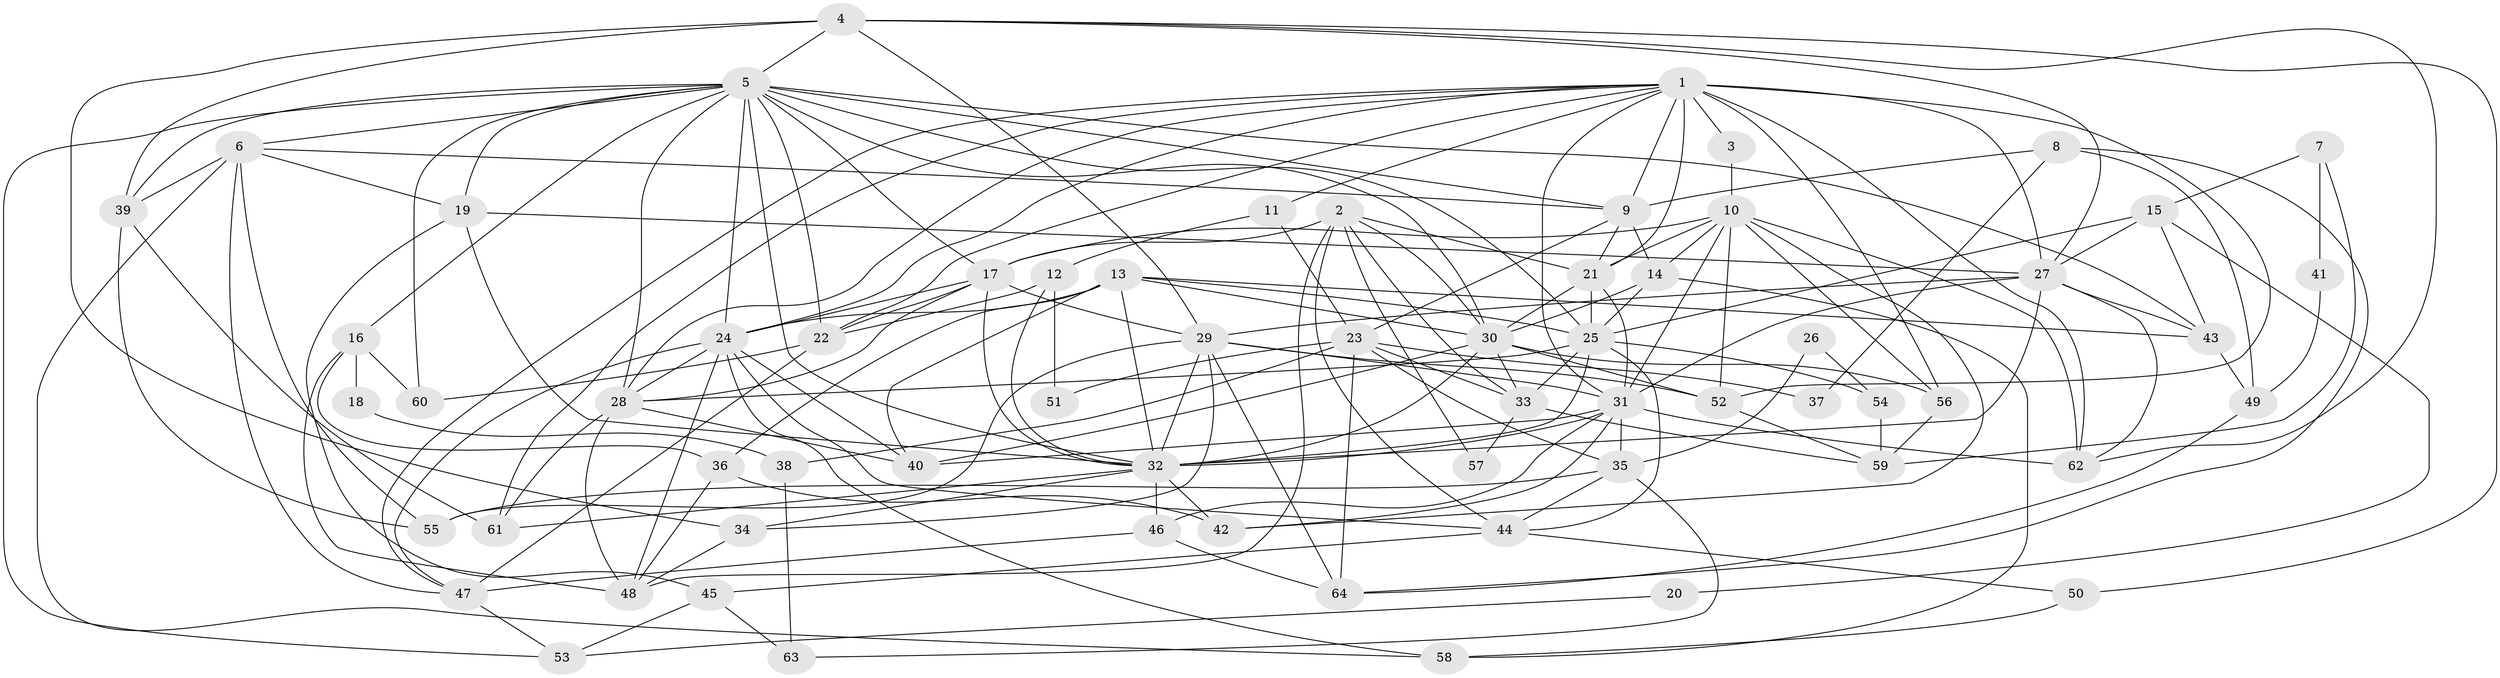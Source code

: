 // original degree distribution, {4: 0.359375, 2: 0.140625, 5: 0.1953125, 3: 0.203125, 6: 0.046875, 7: 0.0234375, 8: 0.03125}
// Generated by graph-tools (version 1.1) at 2025/36/03/09/25 02:36:09]
// undirected, 64 vertices, 179 edges
graph export_dot {
graph [start="1"]
  node [color=gray90,style=filled];
  1;
  2;
  3;
  4;
  5;
  6;
  7;
  8;
  9;
  10;
  11;
  12;
  13;
  14;
  15;
  16;
  17;
  18;
  19;
  20;
  21;
  22;
  23;
  24;
  25;
  26;
  27;
  28;
  29;
  30;
  31;
  32;
  33;
  34;
  35;
  36;
  37;
  38;
  39;
  40;
  41;
  42;
  43;
  44;
  45;
  46;
  47;
  48;
  49;
  50;
  51;
  52;
  53;
  54;
  55;
  56;
  57;
  58;
  59;
  60;
  61;
  62;
  63;
  64;
  1 -- 3 [weight=1.0];
  1 -- 9 [weight=2.0];
  1 -- 11 [weight=1.0];
  1 -- 21 [weight=2.0];
  1 -- 22 [weight=1.0];
  1 -- 24 [weight=1.0];
  1 -- 27 [weight=4.0];
  1 -- 28 [weight=1.0];
  1 -- 31 [weight=1.0];
  1 -- 47 [weight=1.0];
  1 -- 52 [weight=1.0];
  1 -- 56 [weight=1.0];
  1 -- 61 [weight=1.0];
  1 -- 62 [weight=2.0];
  2 -- 17 [weight=1.0];
  2 -- 21 [weight=1.0];
  2 -- 30 [weight=1.0];
  2 -- 33 [weight=1.0];
  2 -- 44 [weight=1.0];
  2 -- 48 [weight=1.0];
  2 -- 57 [weight=1.0];
  3 -- 10 [weight=1.0];
  4 -- 5 [weight=1.0];
  4 -- 27 [weight=1.0];
  4 -- 29 [weight=1.0];
  4 -- 34 [weight=1.0];
  4 -- 39 [weight=2.0];
  4 -- 50 [weight=1.0];
  4 -- 62 [weight=1.0];
  5 -- 6 [weight=1.0];
  5 -- 9 [weight=1.0];
  5 -- 16 [weight=1.0];
  5 -- 17 [weight=1.0];
  5 -- 19 [weight=1.0];
  5 -- 22 [weight=1.0];
  5 -- 24 [weight=1.0];
  5 -- 25 [weight=1.0];
  5 -- 28 [weight=1.0];
  5 -- 30 [weight=1.0];
  5 -- 32 [weight=1.0];
  5 -- 39 [weight=1.0];
  5 -- 43 [weight=1.0];
  5 -- 53 [weight=1.0];
  5 -- 60 [weight=1.0];
  6 -- 9 [weight=1.0];
  6 -- 19 [weight=1.0];
  6 -- 39 [weight=1.0];
  6 -- 47 [weight=1.0];
  6 -- 55 [weight=1.0];
  6 -- 58 [weight=1.0];
  7 -- 15 [weight=1.0];
  7 -- 41 [weight=1.0];
  7 -- 59 [weight=1.0];
  8 -- 9 [weight=1.0];
  8 -- 37 [weight=1.0];
  8 -- 49 [weight=1.0];
  8 -- 64 [weight=1.0];
  9 -- 14 [weight=1.0];
  9 -- 21 [weight=1.0];
  9 -- 23 [weight=1.0];
  10 -- 14 [weight=1.0];
  10 -- 17 [weight=1.0];
  10 -- 21 [weight=2.0];
  10 -- 31 [weight=1.0];
  10 -- 42 [weight=1.0];
  10 -- 52 [weight=1.0];
  10 -- 56 [weight=2.0];
  10 -- 62 [weight=1.0];
  11 -- 12 [weight=1.0];
  11 -- 23 [weight=1.0];
  12 -- 22 [weight=1.0];
  12 -- 32 [weight=1.0];
  12 -- 51 [weight=1.0];
  13 -- 24 [weight=1.0];
  13 -- 25 [weight=1.0];
  13 -- 30 [weight=1.0];
  13 -- 32 [weight=1.0];
  13 -- 36 [weight=1.0];
  13 -- 40 [weight=2.0];
  13 -- 43 [weight=1.0];
  14 -- 25 [weight=2.0];
  14 -- 30 [weight=1.0];
  14 -- 58 [weight=1.0];
  15 -- 20 [weight=1.0];
  15 -- 25 [weight=1.0];
  15 -- 27 [weight=1.0];
  15 -- 43 [weight=1.0];
  16 -- 18 [weight=1.0];
  16 -- 36 [weight=1.0];
  16 -- 48 [weight=1.0];
  16 -- 60 [weight=1.0];
  17 -- 22 [weight=1.0];
  17 -- 24 [weight=1.0];
  17 -- 28 [weight=1.0];
  17 -- 29 [weight=1.0];
  17 -- 32 [weight=1.0];
  18 -- 38 [weight=1.0];
  19 -- 27 [weight=1.0];
  19 -- 32 [weight=1.0];
  19 -- 45 [weight=1.0];
  20 -- 53 [weight=1.0];
  21 -- 25 [weight=1.0];
  21 -- 30 [weight=1.0];
  21 -- 31 [weight=1.0];
  22 -- 47 [weight=1.0];
  22 -- 60 [weight=1.0];
  23 -- 33 [weight=1.0];
  23 -- 35 [weight=1.0];
  23 -- 37 [weight=1.0];
  23 -- 38 [weight=1.0];
  23 -- 51 [weight=1.0];
  23 -- 64 [weight=1.0];
  24 -- 28 [weight=1.0];
  24 -- 40 [weight=1.0];
  24 -- 44 [weight=1.0];
  24 -- 47 [weight=1.0];
  24 -- 48 [weight=1.0];
  24 -- 58 [weight=1.0];
  25 -- 28 [weight=1.0];
  25 -- 32 [weight=2.0];
  25 -- 33 [weight=1.0];
  25 -- 44 [weight=1.0];
  25 -- 54 [weight=1.0];
  26 -- 35 [weight=1.0];
  26 -- 54 [weight=1.0];
  27 -- 29 [weight=1.0];
  27 -- 31 [weight=1.0];
  27 -- 32 [weight=1.0];
  27 -- 43 [weight=1.0];
  27 -- 62 [weight=1.0];
  28 -- 40 [weight=1.0];
  28 -- 48 [weight=1.0];
  28 -- 61 [weight=1.0];
  29 -- 31 [weight=1.0];
  29 -- 32 [weight=1.0];
  29 -- 34 [weight=2.0];
  29 -- 52 [weight=1.0];
  29 -- 55 [weight=1.0];
  29 -- 64 [weight=1.0];
  30 -- 32 [weight=1.0];
  30 -- 33 [weight=1.0];
  30 -- 40 [weight=1.0];
  30 -- 52 [weight=1.0];
  30 -- 56 [weight=1.0];
  31 -- 32 [weight=1.0];
  31 -- 35 [weight=1.0];
  31 -- 40 [weight=1.0];
  31 -- 42 [weight=1.0];
  31 -- 46 [weight=1.0];
  31 -- 62 [weight=2.0];
  32 -- 34 [weight=1.0];
  32 -- 42 [weight=1.0];
  32 -- 46 [weight=1.0];
  32 -- 61 [weight=1.0];
  33 -- 57 [weight=1.0];
  33 -- 59 [weight=1.0];
  34 -- 48 [weight=1.0];
  35 -- 44 [weight=1.0];
  35 -- 55 [weight=1.0];
  35 -- 63 [weight=1.0];
  36 -- 42 [weight=1.0];
  36 -- 48 [weight=1.0];
  38 -- 63 [weight=1.0];
  39 -- 55 [weight=1.0];
  39 -- 61 [weight=1.0];
  41 -- 49 [weight=1.0];
  43 -- 49 [weight=1.0];
  44 -- 45 [weight=1.0];
  44 -- 50 [weight=1.0];
  45 -- 53 [weight=1.0];
  45 -- 63 [weight=1.0];
  46 -- 47 [weight=1.0];
  46 -- 64 [weight=1.0];
  47 -- 53 [weight=1.0];
  49 -- 64 [weight=1.0];
  50 -- 58 [weight=1.0];
  52 -- 59 [weight=1.0];
  54 -- 59 [weight=1.0];
  56 -- 59 [weight=1.0];
}
